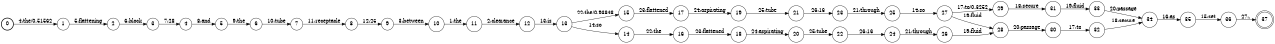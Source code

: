 digraph FST {
rankdir = LR;
size = "8.5,11";
label = "";
center = 1;
orientation = Portrait;
ranksep = "0.4";
nodesep = "0.25";
0 [label = "0", shape = circle, style = bold, fontsize = 14]
	0 -> 1 [label = "4:the/0.51562", fontsize = 14];
1 [label = "1", shape = circle, style = solid, fontsize = 14]
	1 -> 2 [label = "5:flattening", fontsize = 14];
2 [label = "2", shape = circle, style = solid, fontsize = 14]
	2 -> 3 [label = "6:block", fontsize = 14];
3 [label = "3", shape = circle, style = solid, fontsize = 14]
	3 -> 4 [label = "7:28", fontsize = 14];
4 [label = "4", shape = circle, style = solid, fontsize = 14]
	4 -> 5 [label = "8:and", fontsize = 14];
5 [label = "5", shape = circle, style = solid, fontsize = 14]
	5 -> 6 [label = "9:the", fontsize = 14];
6 [label = "6", shape = circle, style = solid, fontsize = 14]
	6 -> 7 [label = "10:tube", fontsize = 14];
7 [label = "7", shape = circle, style = solid, fontsize = 14]
	7 -> 8 [label = "11:receptacle", fontsize = 14];
8 [label = "8", shape = circle, style = solid, fontsize = 14]
	8 -> 9 [label = "12:25", fontsize = 14];
9 [label = "9", shape = circle, style = solid, fontsize = 14]
	9 -> 10 [label = "3:between", fontsize = 14];
10 [label = "10", shape = circle, style = solid, fontsize = 14]
	10 -> 11 [label = "1:the", fontsize = 14];
11 [label = "11", shape = circle, style = solid, fontsize = 14]
	11 -> 12 [label = "2:clearance", fontsize = 14];
12 [label = "12", shape = circle, style = solid, fontsize = 14]
	12 -> 13 [label = "13:is", fontsize = 14];
13 [label = "13", shape = circle, style = solid, fontsize = 14]
	13 -> 15 [label = "22:the/0.93848", fontsize = 14];
	13 -> 14 [label = "14:so", fontsize = 14];
14 [label = "14", shape = circle, style = solid, fontsize = 14]
	14 -> 16 [label = "22:the", fontsize = 14];
15 [label = "15", shape = circle, style = solid, fontsize = 14]
	15 -> 17 [label = "23:flattened", fontsize = 14];
16 [label = "16", shape = circle, style = solid, fontsize = 14]
	16 -> 18 [label = "23:flattened", fontsize = 14];
17 [label = "17", shape = circle, style = solid, fontsize = 14]
	17 -> 19 [label = "24:aspirating", fontsize = 14];
18 [label = "18", shape = circle, style = solid, fontsize = 14]
	18 -> 20 [label = "24:aspirating", fontsize = 14];
19 [label = "19", shape = circle, style = solid, fontsize = 14]
	19 -> 21 [label = "25:tube", fontsize = 14];
20 [label = "20", shape = circle, style = solid, fontsize = 14]
	20 -> 22 [label = "25:tube", fontsize = 14];
21 [label = "21", shape = circle, style = solid, fontsize = 14]
	21 -> 23 [label = "26:16", fontsize = 14];
22 [label = "22", shape = circle, style = solid, fontsize = 14]
	22 -> 24 [label = "26:16", fontsize = 14];
23 [label = "23", shape = circle, style = solid, fontsize = 14]
	23 -> 25 [label = "21:through", fontsize = 14];
24 [label = "24", shape = circle, style = solid, fontsize = 14]
	24 -> 26 [label = "21:through", fontsize = 14];
25 [label = "25", shape = circle, style = solid, fontsize = 14]
	25 -> 27 [label = "14:so", fontsize = 14];
26 [label = "26", shape = circle, style = solid, fontsize = 14]
	26 -> 28 [label = "19:fluid", fontsize = 14];
27 [label = "27", shape = circle, style = solid, fontsize = 14]
	27 -> 29 [label = "17:to/0.3252", fontsize = 14];
	27 -> 28 [label = "19:fluid", fontsize = 14];
28 [label = "28", shape = circle, style = solid, fontsize = 14]
	28 -> 30 [label = "20:passage", fontsize = 14];
29 [label = "29", shape = circle, style = solid, fontsize = 14]
	29 -> 31 [label = "18:secure", fontsize = 14];
30 [label = "30", shape = circle, style = solid, fontsize = 14]
	30 -> 32 [label = "17:to", fontsize = 14];
31 [label = "31", shape = circle, style = solid, fontsize = 14]
	31 -> 33 [label = "19:fluid", fontsize = 14];
32 [label = "32", shape = circle, style = solid, fontsize = 14]
	32 -> 34 [label = "18:secure", fontsize = 14];
33 [label = "33", shape = circle, style = solid, fontsize = 14]
	33 -> 34 [label = "20:passage", fontsize = 14];
34 [label = "34", shape = circle, style = solid, fontsize = 14]
	34 -> 35 [label = "16:as", fontsize = 14];
35 [label = "35", shape = circle, style = solid, fontsize = 14]
	35 -> 36 [label = "15:set", fontsize = 14];
36 [label = "36", shape = circle, style = solid, fontsize = 14]
	36 -> 37 [label = "27:.", fontsize = 14];
37 [label = "37", shape = doublecircle, style = solid, fontsize = 14]
}
